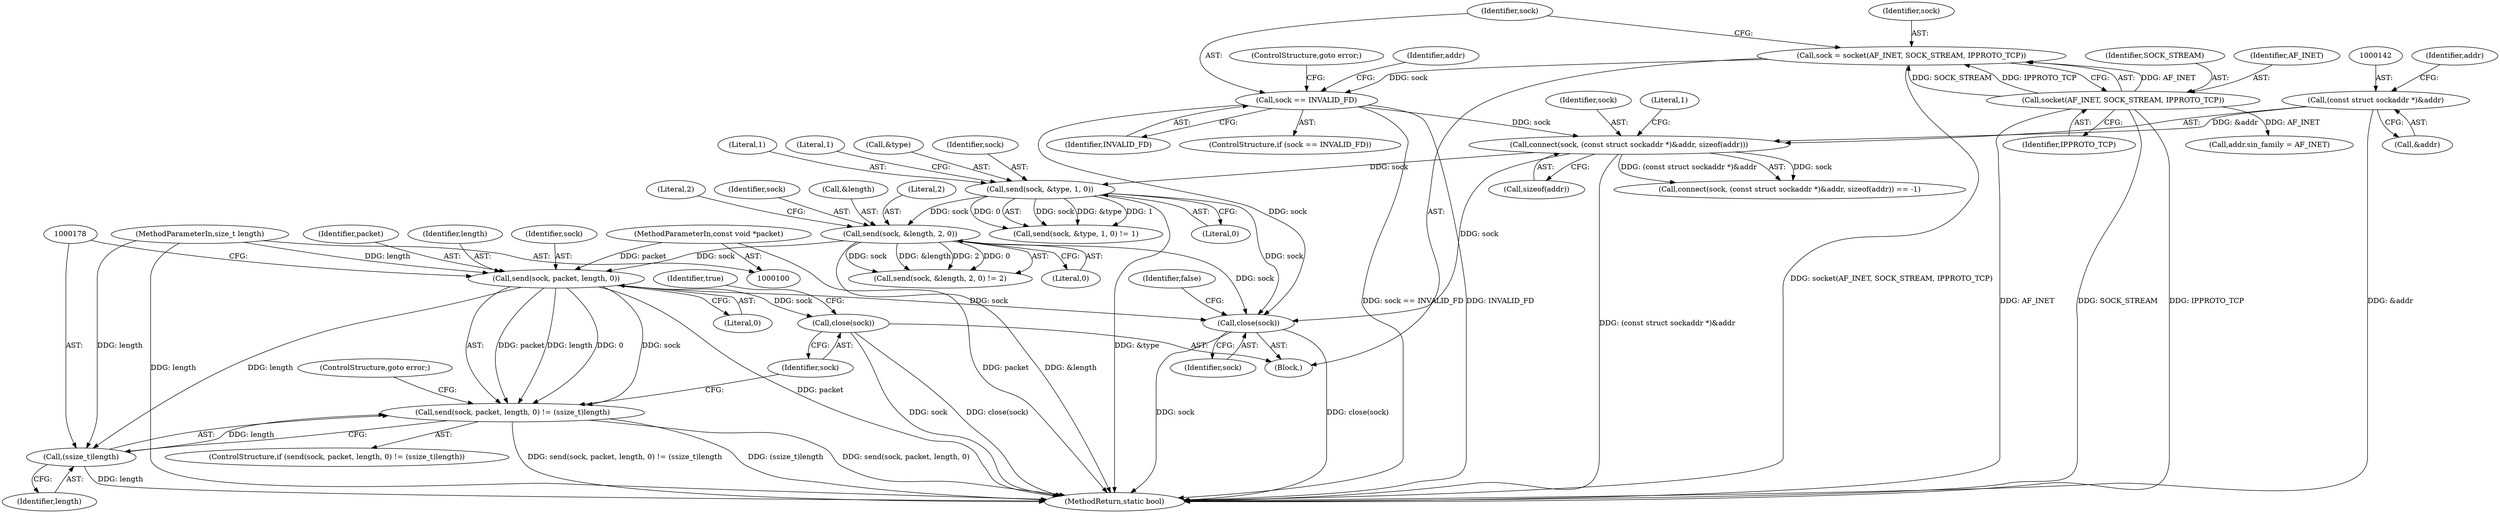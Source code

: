 digraph "1_Android_472271b153c5dc53c28beac55480a8d8434b2d5c_69@API" {
"1000172" [label="(Call,send(sock, packet, length, 0))"];
"1000162" [label="(Call,send(sock, &length, 2, 0))"];
"1000152" [label="(Call,send(sock, &type, 1, 0))"];
"1000139" [label="(Call,connect(sock, (const struct sockaddr *)&addr, sizeof(addr)))"];
"1000113" [label="(Call,sock == INVALID_FD)"];
"1000106" [label="(Call,sock = socket(AF_INET, SOCK_STREAM, IPPROTO_TCP))"];
"1000108" [label="(Call,socket(AF_INET, SOCK_STREAM, IPPROTO_TCP))"];
"1000141" [label="(Call,(const struct sockaddr *)&addr)"];
"1000102" [label="(MethodParameterIn,const void *packet)"];
"1000103" [label="(MethodParameterIn,size_t length)"];
"1000171" [label="(Call,send(sock, packet, length, 0) != (ssize_t)length)"];
"1000177" [label="(Call,(ssize_t)length)"];
"1000181" [label="(Call,close(sock))"];
"1000186" [label="(Call,close(sock))"];
"1000175" [label="(Identifier,length)"];
"1000157" [label="(Literal,0)"];
"1000154" [label="(Call,&type)"];
"1000141" [label="(Call,(const struct sockaddr *)&addr)"];
"1000180" [label="(ControlStructure,goto error;)"];
"1000162" [label="(Call,send(sock, &length, 2, 0))"];
"1000138" [label="(Call,connect(sock, (const struct sockaddr *)&addr, sizeof(addr)) == -1)"];
"1000140" [label="(Identifier,sock)"];
"1000153" [label="(Identifier,sock)"];
"1000110" [label="(Identifier,SOCK_STREAM)"];
"1000103" [label="(MethodParameterIn,size_t length)"];
"1000168" [label="(Literal,2)"];
"1000156" [label="(Literal,1)"];
"1000115" [label="(Identifier,INVALID_FD)"];
"1000163" [label="(Identifier,sock)"];
"1000108" [label="(Call,socket(AF_INET, SOCK_STREAM, IPPROTO_TCP))"];
"1000173" [label="(Identifier,sock)"];
"1000186" [label="(Call,close(sock))"];
"1000118" [label="(Call,addr.sin_family = AF_INET)"];
"1000170" [label="(ControlStructure,if (send(sock, packet, length, 0) != (ssize_t)length))"];
"1000161" [label="(Call,send(sock, &length, 2, 0) != 2)"];
"1000176" [label="(Literal,0)"];
"1000177" [label="(Call,(ssize_t)length)"];
"1000151" [label="(Call,send(sock, &type, 1, 0) != 1)"];
"1000113" [label="(Call,sock == INVALID_FD)"];
"1000164" [label="(Call,&length)"];
"1000111" [label="(Identifier,IPPROTO_TCP)"];
"1000174" [label="(Identifier,packet)"];
"1000106" [label="(Call,sock = socket(AF_INET, SOCK_STREAM, IPPROTO_TCP))"];
"1000112" [label="(ControlStructure,if (sock == INVALID_FD))"];
"1000107" [label="(Identifier,sock)"];
"1000145" [label="(Call,sizeof(addr))"];
"1000184" [label="(Identifier,true)"];
"1000104" [label="(Block,)"];
"1000187" [label="(Identifier,sock)"];
"1000152" [label="(Call,send(sock, &type, 1, 0))"];
"1000189" [label="(Identifier,false)"];
"1000102" [label="(MethodParameterIn,const void *packet)"];
"1000158" [label="(Literal,1)"];
"1000116" [label="(ControlStructure,goto error;)"];
"1000139" [label="(Call,connect(sock, (const struct sockaddr *)&addr, sizeof(addr)))"];
"1000120" [label="(Identifier,addr)"];
"1000167" [label="(Literal,0)"];
"1000148" [label="(Literal,1)"];
"1000114" [label="(Identifier,sock)"];
"1000179" [label="(Identifier,length)"];
"1000171" [label="(Call,send(sock, packet, length, 0) != (ssize_t)length)"];
"1000146" [label="(Identifier,addr)"];
"1000166" [label="(Literal,2)"];
"1000143" [label="(Call,&addr)"];
"1000181" [label="(Call,close(sock))"];
"1000182" [label="(Identifier,sock)"];
"1000109" [label="(Identifier,AF_INET)"];
"1000190" [label="(MethodReturn,static bool)"];
"1000172" [label="(Call,send(sock, packet, length, 0))"];
"1000172" -> "1000171"  [label="AST: "];
"1000172" -> "1000176"  [label="CFG: "];
"1000173" -> "1000172"  [label="AST: "];
"1000174" -> "1000172"  [label="AST: "];
"1000175" -> "1000172"  [label="AST: "];
"1000176" -> "1000172"  [label="AST: "];
"1000178" -> "1000172"  [label="CFG: "];
"1000172" -> "1000190"  [label="DDG: packet"];
"1000172" -> "1000171"  [label="DDG: sock"];
"1000172" -> "1000171"  [label="DDG: packet"];
"1000172" -> "1000171"  [label="DDG: length"];
"1000172" -> "1000171"  [label="DDG: 0"];
"1000162" -> "1000172"  [label="DDG: sock"];
"1000102" -> "1000172"  [label="DDG: packet"];
"1000103" -> "1000172"  [label="DDG: length"];
"1000172" -> "1000177"  [label="DDG: length"];
"1000172" -> "1000181"  [label="DDG: sock"];
"1000172" -> "1000186"  [label="DDG: sock"];
"1000162" -> "1000161"  [label="AST: "];
"1000162" -> "1000167"  [label="CFG: "];
"1000163" -> "1000162"  [label="AST: "];
"1000164" -> "1000162"  [label="AST: "];
"1000166" -> "1000162"  [label="AST: "];
"1000167" -> "1000162"  [label="AST: "];
"1000168" -> "1000162"  [label="CFG: "];
"1000162" -> "1000190"  [label="DDG: &length"];
"1000162" -> "1000161"  [label="DDG: sock"];
"1000162" -> "1000161"  [label="DDG: &length"];
"1000162" -> "1000161"  [label="DDG: 2"];
"1000162" -> "1000161"  [label="DDG: 0"];
"1000152" -> "1000162"  [label="DDG: sock"];
"1000162" -> "1000186"  [label="DDG: sock"];
"1000152" -> "1000151"  [label="AST: "];
"1000152" -> "1000157"  [label="CFG: "];
"1000153" -> "1000152"  [label="AST: "];
"1000154" -> "1000152"  [label="AST: "];
"1000156" -> "1000152"  [label="AST: "];
"1000157" -> "1000152"  [label="AST: "];
"1000158" -> "1000152"  [label="CFG: "];
"1000152" -> "1000190"  [label="DDG: &type"];
"1000152" -> "1000151"  [label="DDG: sock"];
"1000152" -> "1000151"  [label="DDG: &type"];
"1000152" -> "1000151"  [label="DDG: 1"];
"1000152" -> "1000151"  [label="DDG: 0"];
"1000139" -> "1000152"  [label="DDG: sock"];
"1000152" -> "1000186"  [label="DDG: sock"];
"1000139" -> "1000138"  [label="AST: "];
"1000139" -> "1000145"  [label="CFG: "];
"1000140" -> "1000139"  [label="AST: "];
"1000141" -> "1000139"  [label="AST: "];
"1000145" -> "1000139"  [label="AST: "];
"1000148" -> "1000139"  [label="CFG: "];
"1000139" -> "1000190"  [label="DDG: (const struct sockaddr *)&addr"];
"1000139" -> "1000138"  [label="DDG: sock"];
"1000139" -> "1000138"  [label="DDG: (const struct sockaddr *)&addr"];
"1000113" -> "1000139"  [label="DDG: sock"];
"1000141" -> "1000139"  [label="DDG: &addr"];
"1000139" -> "1000186"  [label="DDG: sock"];
"1000113" -> "1000112"  [label="AST: "];
"1000113" -> "1000115"  [label="CFG: "];
"1000114" -> "1000113"  [label="AST: "];
"1000115" -> "1000113"  [label="AST: "];
"1000116" -> "1000113"  [label="CFG: "];
"1000120" -> "1000113"  [label="CFG: "];
"1000113" -> "1000190"  [label="DDG: INVALID_FD"];
"1000113" -> "1000190"  [label="DDG: sock == INVALID_FD"];
"1000106" -> "1000113"  [label="DDG: sock"];
"1000113" -> "1000186"  [label="DDG: sock"];
"1000106" -> "1000104"  [label="AST: "];
"1000106" -> "1000108"  [label="CFG: "];
"1000107" -> "1000106"  [label="AST: "];
"1000108" -> "1000106"  [label="AST: "];
"1000114" -> "1000106"  [label="CFG: "];
"1000106" -> "1000190"  [label="DDG: socket(AF_INET, SOCK_STREAM, IPPROTO_TCP)"];
"1000108" -> "1000106"  [label="DDG: AF_INET"];
"1000108" -> "1000106"  [label="DDG: SOCK_STREAM"];
"1000108" -> "1000106"  [label="DDG: IPPROTO_TCP"];
"1000108" -> "1000111"  [label="CFG: "];
"1000109" -> "1000108"  [label="AST: "];
"1000110" -> "1000108"  [label="AST: "];
"1000111" -> "1000108"  [label="AST: "];
"1000108" -> "1000190"  [label="DDG: SOCK_STREAM"];
"1000108" -> "1000190"  [label="DDG: IPPROTO_TCP"];
"1000108" -> "1000190"  [label="DDG: AF_INET"];
"1000108" -> "1000118"  [label="DDG: AF_INET"];
"1000141" -> "1000143"  [label="CFG: "];
"1000142" -> "1000141"  [label="AST: "];
"1000143" -> "1000141"  [label="AST: "];
"1000146" -> "1000141"  [label="CFG: "];
"1000141" -> "1000190"  [label="DDG: &addr"];
"1000102" -> "1000100"  [label="AST: "];
"1000102" -> "1000190"  [label="DDG: packet"];
"1000103" -> "1000100"  [label="AST: "];
"1000103" -> "1000190"  [label="DDG: length"];
"1000103" -> "1000177"  [label="DDG: length"];
"1000171" -> "1000170"  [label="AST: "];
"1000171" -> "1000177"  [label="CFG: "];
"1000177" -> "1000171"  [label="AST: "];
"1000180" -> "1000171"  [label="CFG: "];
"1000182" -> "1000171"  [label="CFG: "];
"1000171" -> "1000190"  [label="DDG: (ssize_t)length"];
"1000171" -> "1000190"  [label="DDG: send(sock, packet, length, 0)"];
"1000171" -> "1000190"  [label="DDG: send(sock, packet, length, 0) != (ssize_t)length"];
"1000177" -> "1000171"  [label="DDG: length"];
"1000177" -> "1000179"  [label="CFG: "];
"1000178" -> "1000177"  [label="AST: "];
"1000179" -> "1000177"  [label="AST: "];
"1000177" -> "1000190"  [label="DDG: length"];
"1000181" -> "1000104"  [label="AST: "];
"1000181" -> "1000182"  [label="CFG: "];
"1000182" -> "1000181"  [label="AST: "];
"1000184" -> "1000181"  [label="CFG: "];
"1000181" -> "1000190"  [label="DDG: sock"];
"1000181" -> "1000190"  [label="DDG: close(sock)"];
"1000186" -> "1000104"  [label="AST: "];
"1000186" -> "1000187"  [label="CFG: "];
"1000187" -> "1000186"  [label="AST: "];
"1000189" -> "1000186"  [label="CFG: "];
"1000186" -> "1000190"  [label="DDG: close(sock)"];
"1000186" -> "1000190"  [label="DDG: sock"];
}
